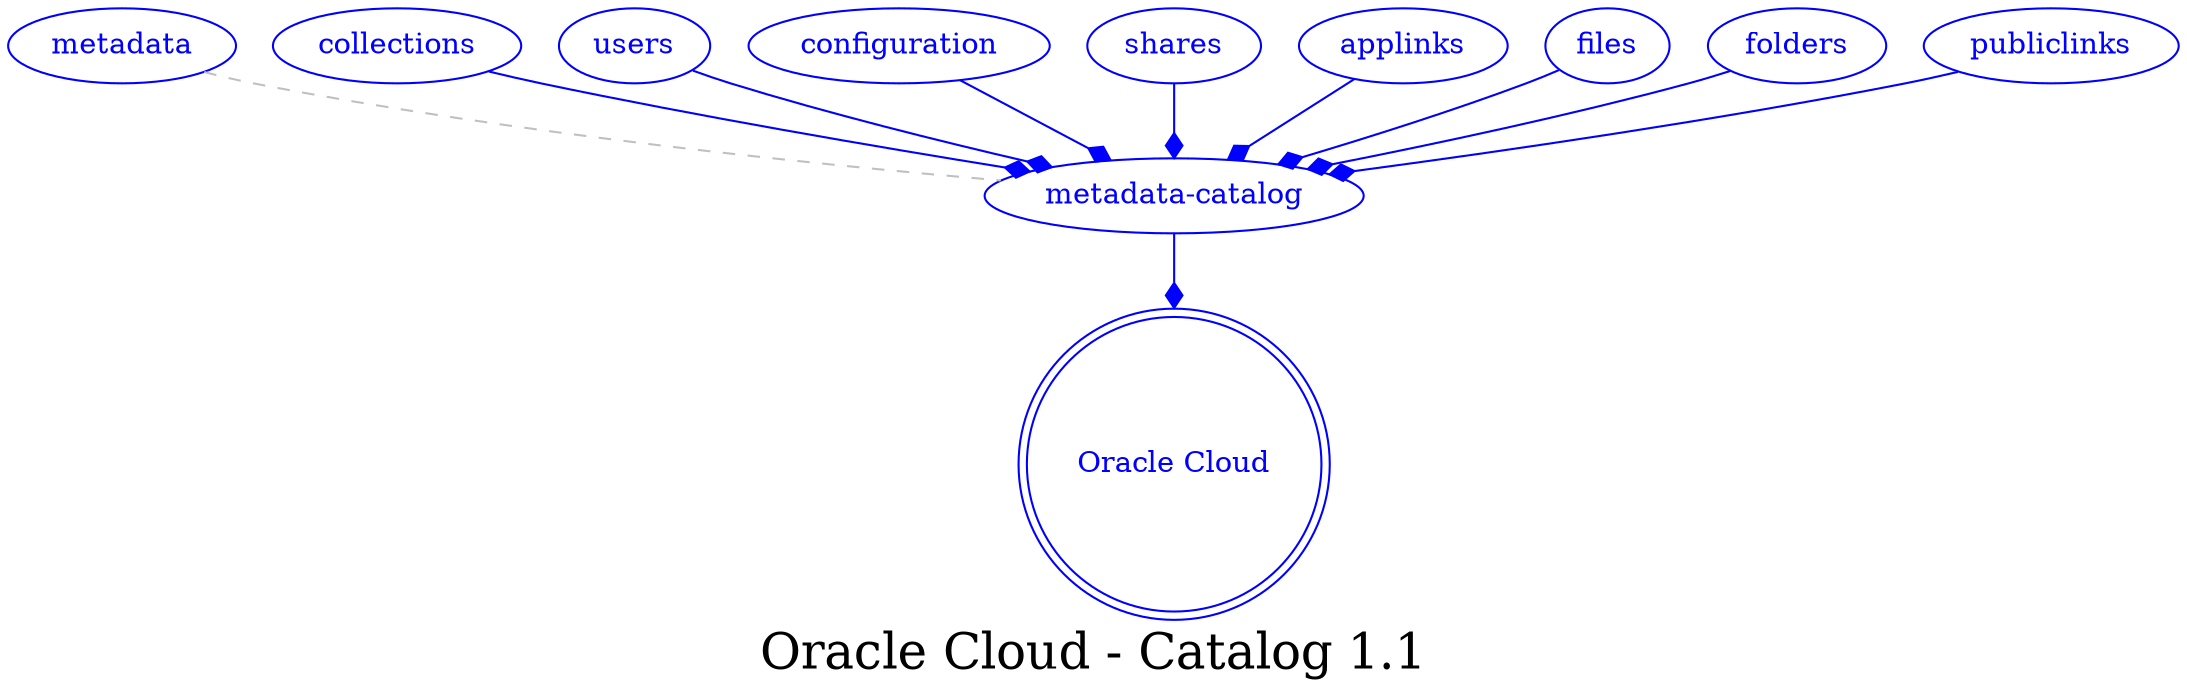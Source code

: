 digraph LexiconGraph {
graph[label="Oracle Cloud - Catalog 1.1", fontsize=24]
splines=true
"Oracle Cloud" [color=blue, fontcolor=blue, shape=doublecircle]
"metadata-catalog" -> "Oracle Cloud" [color=blue, fontcolor=blue, arrowhead=diamond, arrowtail=none]
"metadata-catalog" [color=blue, fontcolor=blue, shape=ellipse]
"metadata" -> "metadata-catalog" [color=grey, fontcolor=grey, arrowhead=none, arrowtail=none, style=dashed]
"collections" -> "metadata-catalog" [color=blue, fontcolor=blue, arrowhead=diamond, arrowtail=none]
"collections" [color=blue, fontcolor=blue, shape=ellipse]
"users" -> "metadata-catalog" [color=blue, fontcolor=blue, arrowhead=diamond, arrowtail=none]
"users" [color=blue, fontcolor=blue, shape=ellipse]
"configuration" -> "metadata-catalog" [color=blue, fontcolor=blue, arrowhead=diamond, arrowtail=none]
"configuration" [color=blue, fontcolor=blue, shape=ellipse]
"metadata" [color=blue, fontcolor=blue, shape=ellipse]
"shares" -> "metadata-catalog" [color=blue, fontcolor=blue, arrowhead=diamond, arrowtail=none]
"shares" [color=blue, fontcolor=blue, shape=ellipse]
"applinks" -> "metadata-catalog" [color=blue, fontcolor=blue, arrowhead=diamond, arrowtail=none]
"applinks" [color=blue, fontcolor=blue, shape=ellipse]
"files" -> "metadata-catalog" [color=blue, fontcolor=blue, arrowhead=diamond, arrowtail=none]
"files" [color=blue, fontcolor=blue, shape=ellipse]
"folders" -> "metadata-catalog" [color=blue, fontcolor=blue, arrowhead=diamond, arrowtail=none]
"folders" [color=blue, fontcolor=blue, shape=ellipse]
"publiclinks" -> "metadata-catalog" [color=blue, fontcolor=blue, arrowhead=diamond, arrowtail=none]
"publiclinks" [color=blue, fontcolor=blue, shape=ellipse]
}
